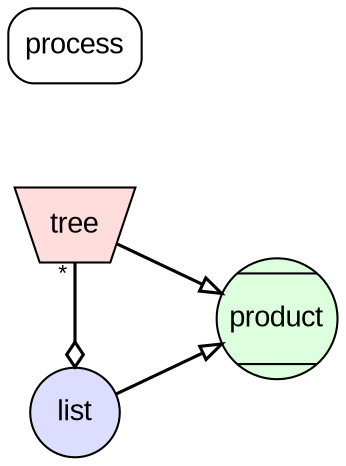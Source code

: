 digraph d {
	nodesep=0.7
	node [fontname = "Arial"];
	edge [fontname = "Arial", fontsize=11,color=black, penwidth=1.5, weight=1];

	rankdir=LR
	subgraph nest {
		node [shape=invtrapezium, style=filled, fillcolor="#FFDDDD", fixedsize=true, width=0.8]
		tree
		}		
	subgraph list {
		node [shape=circle, style=filled, fillcolor="#DDDDFF", fixedsize=true, width=0.6]
		list
		}
	subgraph product {
		node [shape=Mcircle, style=filled, fillcolor="#DDFFDD", fixedsize=true, width=0.8]
		product
		}

	subgraph process {
		node [shape=box, style=rounded]
		process
	}

	{rank=same; list tree}
	list -> product [arrowhead=onormal]
	tree -> product [arrowhead=onormal]
	tree -> list [arrowhead=odiamond, taillabel="* "]
}
